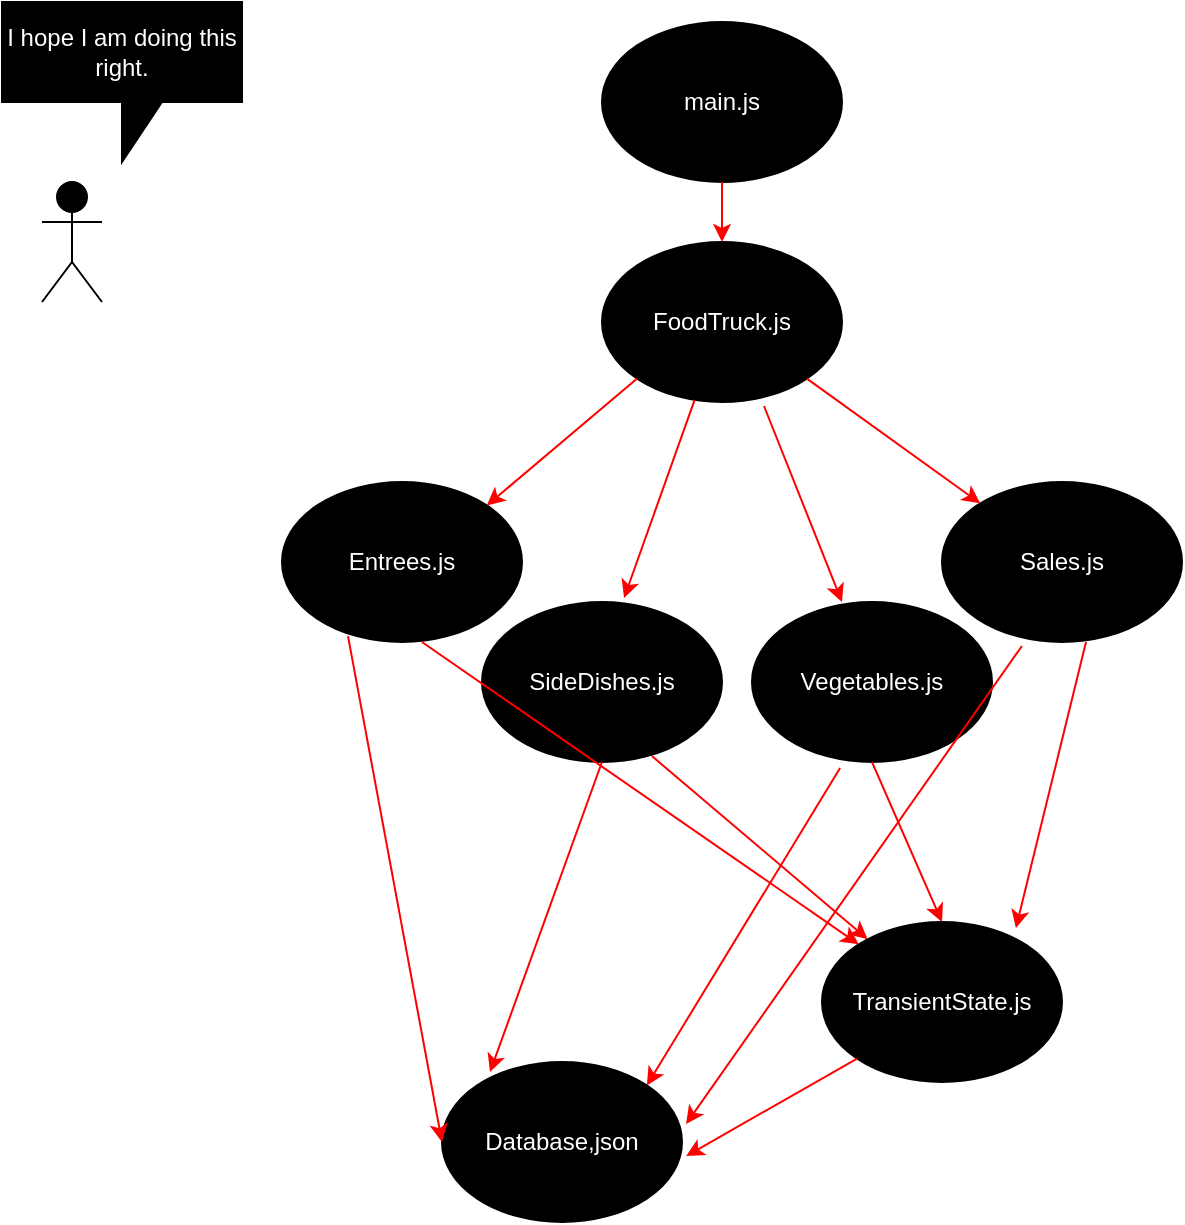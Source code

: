 <mxfile>
    <diagram id="QRWzqyDsxsc5frreOyh3" name="Page-1">
        <mxGraphModel dx="1191" dy="787" grid="1" gridSize="10" guides="1" tooltips="1" connect="1" arrows="1" fold="1" page="1" pageScale="1" pageWidth="850" pageHeight="1100" math="0" shadow="0">
            <root>
                <mxCell id="0"/>
                <mxCell id="1" parent="0"/>
                <mxCell id="5" value="main.js" style="ellipse;whiteSpace=wrap;html=1;fontColor=#FFFFFF;fillColor=#000000;" vertex="1" parent="1">
                    <mxGeometry x="350" y="50" width="120" height="80" as="geometry"/>
                </mxCell>
                <mxCell id="8" value="SideDishes.js" style="ellipse;whiteSpace=wrap;html=1;fontColor=#FFFFFF;fillColor=#000000;" vertex="1" parent="1">
                    <mxGeometry x="290" y="340" width="120" height="80" as="geometry"/>
                </mxCell>
                <mxCell id="9" value="Entrees.js" style="ellipse;whiteSpace=wrap;html=1;fontColor=#FFFFFF;fillColor=#000000;" vertex="1" parent="1">
                    <mxGeometry x="190" y="280" width="120" height="80" as="geometry"/>
                </mxCell>
                <mxCell id="10" value="Vegetables.js" style="ellipse;whiteSpace=wrap;html=1;fontColor=#FFFFFF;fillColor=#000000;" vertex="1" parent="1">
                    <mxGeometry x="425" y="340" width="120" height="80" as="geometry"/>
                </mxCell>
                <mxCell id="11" value="Sales.js" style="ellipse;whiteSpace=wrap;html=1;fontColor=#FFFFFF;fillColor=#000000;" vertex="1" parent="1">
                    <mxGeometry x="520" y="280" width="120" height="80" as="geometry"/>
                </mxCell>
                <mxCell id="12" value="Database,json" style="ellipse;whiteSpace=wrap;html=1;fontColor=#FFFFFF;fillColor=#000000;" vertex="1" parent="1">
                    <mxGeometry x="270" y="570" width="120" height="80" as="geometry"/>
                </mxCell>
                <mxCell id="13" value="FoodTruck.js" style="ellipse;whiteSpace=wrap;html=1;fontColor=#FFFFFF;fillColor=#000000;" vertex="1" parent="1">
                    <mxGeometry x="350" y="160" width="120" height="80" as="geometry"/>
                </mxCell>
                <mxCell id="18" value="" style="endArrow=classic;html=1;fontColor=#FFFFFF;strokeColor=#FF0000;exitX=0.5;exitY=1;exitDx=0;exitDy=0;entryX=0.5;entryY=0;entryDx=0;entryDy=0;" edge="1" parent="1" source="5" target="13">
                    <mxGeometry width="50" height="50" relative="1" as="geometry">
                        <mxPoint x="400" y="430" as="sourcePoint"/>
                        <mxPoint x="450" y="380" as="targetPoint"/>
                    </mxGeometry>
                </mxCell>
                <mxCell id="19" value="" style="endArrow=classic;html=1;fontColor=#FFFFFF;strokeColor=#FF0000;exitX=0;exitY=1;exitDx=0;exitDy=0;entryX=1;entryY=0;entryDx=0;entryDy=0;" edge="1" parent="1" source="13" target="9">
                    <mxGeometry width="50" height="50" relative="1" as="geometry">
                        <mxPoint x="420" y="140" as="sourcePoint"/>
                        <mxPoint x="420" y="170" as="targetPoint"/>
                    </mxGeometry>
                </mxCell>
                <mxCell id="20" value="" style="endArrow=classic;html=1;fontColor=#FFFFFF;strokeColor=#FF0000;entryX=0.592;entryY=-0.025;entryDx=0;entryDy=0;entryPerimeter=0;" edge="1" parent="1" source="13" target="8">
                    <mxGeometry width="50" height="50" relative="1" as="geometry">
                        <mxPoint x="377.574" y="238.284" as="sourcePoint"/>
                        <mxPoint x="302.426" y="301.716" as="targetPoint"/>
                    </mxGeometry>
                </mxCell>
                <mxCell id="21" value="" style="endArrow=classic;html=1;fontColor=#FFFFFF;strokeColor=#FF0000;exitX=0.675;exitY=1.025;exitDx=0;exitDy=0;entryX=0.375;entryY=0;entryDx=0;entryDy=0;exitPerimeter=0;entryPerimeter=0;" edge="1" parent="1" source="13" target="10">
                    <mxGeometry width="50" height="50" relative="1" as="geometry">
                        <mxPoint x="387.574" y="248.284" as="sourcePoint"/>
                        <mxPoint x="312.426" y="311.716" as="targetPoint"/>
                    </mxGeometry>
                </mxCell>
                <mxCell id="22" value="" style="endArrow=classic;html=1;fontColor=#FFFFFF;strokeColor=#FF0000;exitX=1;exitY=1;exitDx=0;exitDy=0;" edge="1" parent="1" source="13" target="11">
                    <mxGeometry width="50" height="50" relative="1" as="geometry">
                        <mxPoint x="397.574" y="258.284" as="sourcePoint"/>
                        <mxPoint x="322.426" y="321.716" as="targetPoint"/>
                    </mxGeometry>
                </mxCell>
                <mxCell id="23" value="" style="endArrow=classic;html=1;fontColor=#FFFFFF;strokeColor=#FF0000;entryX=0.2;entryY=0.063;entryDx=0;entryDy=0;entryPerimeter=0;exitX=0.5;exitY=1;exitDx=0;exitDy=0;" edge="1" parent="1" source="8" target="12">
                    <mxGeometry width="50" height="50" relative="1" as="geometry">
                        <mxPoint x="406.447" y="248.966" as="sourcePoint"/>
                        <mxPoint x="371.04" y="348" as="targetPoint"/>
                    </mxGeometry>
                </mxCell>
                <mxCell id="24" value="" style="endArrow=classic;html=1;fontColor=#FFFFFF;strokeColor=#FF0000;entryX=1;entryY=0;entryDx=0;entryDy=0;exitX=0.367;exitY=1.038;exitDx=0;exitDy=0;exitPerimeter=0;" edge="1" parent="1" source="10" target="12">
                    <mxGeometry width="50" height="50" relative="1" as="geometry">
                        <mxPoint x="406.447" y="248.966" as="sourcePoint"/>
                        <mxPoint x="371.04" y="348" as="targetPoint"/>
                    </mxGeometry>
                </mxCell>
                <mxCell id="25" value="" style="endArrow=classic;html=1;fontColor=#FFFFFF;strokeColor=#FF0000;exitX=0.333;exitY=1.025;exitDx=0;exitDy=0;entryX=1.017;entryY=0.388;entryDx=0;entryDy=0;entryPerimeter=0;exitPerimeter=0;" edge="1" parent="1" source="11" target="12">
                    <mxGeometry width="50" height="50" relative="1" as="geometry">
                        <mxPoint x="441" y="252" as="sourcePoint"/>
                        <mxPoint x="480" y="350" as="targetPoint"/>
                    </mxGeometry>
                </mxCell>
                <mxCell id="26" value="" style="endArrow=classic;html=1;fontColor=#FFFFFF;strokeColor=#FF0000;entryX=0;entryY=0.5;entryDx=0;entryDy=0;exitX=0.275;exitY=0.963;exitDx=0;exitDy=0;exitPerimeter=0;" edge="1" parent="1" source="9" target="12">
                    <mxGeometry width="50" height="50" relative="1" as="geometry">
                        <mxPoint x="406.447" y="248.966" as="sourcePoint"/>
                        <mxPoint x="371.04" y="348" as="targetPoint"/>
                    </mxGeometry>
                </mxCell>
                <mxCell id="27" value="Actor" style="shape=umlActor;verticalLabelPosition=bottom;verticalAlign=top;html=1;outlineConnect=0;fontColor=#FFFFFF;fillColor=#000000;" vertex="1" parent="1">
                    <mxGeometry x="70" y="130" width="30" height="60" as="geometry"/>
                </mxCell>
                <mxCell id="28" value="I hope I am doing this right." style="shape=callout;whiteSpace=wrap;html=1;perimeter=calloutPerimeter;fontColor=#FFFFFF;fillColor=#000000;" vertex="1" parent="1">
                    <mxGeometry x="50" y="40" width="120" height="80" as="geometry"/>
                </mxCell>
                <mxCell id="29" value="TransientState.js" style="ellipse;whiteSpace=wrap;html=1;fontColor=#FFFFFF;fillColor=#000000;" vertex="1" parent="1">
                    <mxGeometry x="460" y="500" width="120" height="80" as="geometry"/>
                </mxCell>
                <mxCell id="30" value="" style="endArrow=classic;html=1;fontColor=#FFFFFF;strokeColor=#FF0000;entryX=0.808;entryY=0.038;entryDx=0;entryDy=0;entryPerimeter=0;exitX=0.6;exitY=1;exitDx=0;exitDy=0;exitPerimeter=0;" edge="1" parent="1" source="11" target="29">
                    <mxGeometry width="50" height="50" relative="1" as="geometry">
                        <mxPoint x="360" y="430" as="sourcePoint"/>
                        <mxPoint x="304" y="585.04" as="targetPoint"/>
                    </mxGeometry>
                </mxCell>
                <mxCell id="31" value="" style="endArrow=classic;html=1;fontColor=#FFFFFF;strokeColor=#FF0000;exitX=0.5;exitY=1;exitDx=0;exitDy=0;entryX=0.5;entryY=0;entryDx=0;entryDy=0;" edge="1" parent="1" source="10" target="29">
                    <mxGeometry width="50" height="50" relative="1" as="geometry">
                        <mxPoint x="569.96" y="372" as="sourcePoint"/>
                        <mxPoint x="402.04" y="611.04" as="targetPoint"/>
                    </mxGeometry>
                </mxCell>
                <mxCell id="32" value="" style="endArrow=classic;html=1;fontColor=#FFFFFF;strokeColor=#FF0000;exitX=0.708;exitY=0.963;exitDx=0;exitDy=0;exitPerimeter=0;" edge="1" parent="1" source="8" target="29">
                    <mxGeometry width="50" height="50" relative="1" as="geometry">
                        <mxPoint x="360" y="430" as="sourcePoint"/>
                        <mxPoint x="304" y="585.04" as="targetPoint"/>
                    </mxGeometry>
                </mxCell>
                <mxCell id="33" value="" style="endArrow=classic;html=1;fontColor=#FFFFFF;strokeColor=#FF0000;exitX=0.583;exitY=1;exitDx=0;exitDy=0;exitPerimeter=0;" edge="1" parent="1" source="9" target="29">
                    <mxGeometry width="50" height="50" relative="1" as="geometry">
                        <mxPoint x="233" y="367.04" as="sourcePoint"/>
                        <mxPoint x="280" y="620" as="targetPoint"/>
                    </mxGeometry>
                </mxCell>
                <mxCell id="34" value="" style="endArrow=classic;html=1;fontColor=#FFFFFF;strokeColor=#FF0000;exitX=0;exitY=1;exitDx=0;exitDy=0;entryX=1.017;entryY=0.588;entryDx=0;entryDy=0;entryPerimeter=0;" edge="1" parent="1" source="29" target="12">
                    <mxGeometry width="50" height="50" relative="1" as="geometry">
                        <mxPoint x="569.96" y="372" as="sourcePoint"/>
                        <mxPoint x="402.04" y="611.04" as="targetPoint"/>
                    </mxGeometry>
                </mxCell>
            </root>
        </mxGraphModel>
    </diagram>
</mxfile>